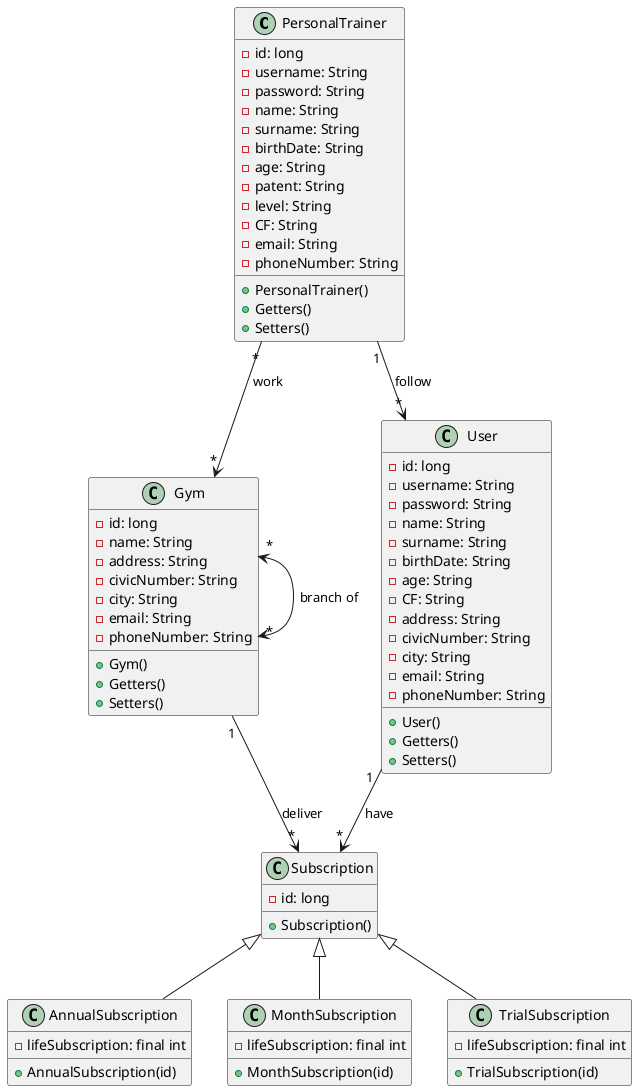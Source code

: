 @startuml umlDiagram
class PersonalTrainer {
    - id: long
    - username: String
    - password: String
    - name: String
    - surname: String
    - birthDate: String
    - age: String
    - patent: String
    - level: String
    - CF: String
    - email: String
    - phoneNumber: String
    + PersonalTrainer()
    + Getters()
    + Setters()
}

class Gym {
    - id: long
    - name: String
	- address: String
    - civicNumber: String
    - city: String
    - email: String
    - phoneNumber: String
    + Gym()
    + Getters()
    + Setters()
}

class User {
    - id: long
    - username: String
    - password: String
    - name: String
    - surname: String
    - birthDate: String
    - age: String
    - CF: String
	- address: String
    - civicNumber: String
    - city: String
    - email: String
    - phoneNumber: String
    + User()
    + Getters()
    + Setters()
}

class Subscription {
    - id: long
    + Subscription() 
}

class AnnualSubscription extends Subscription {
        - lifeSubscription: final int
        + AnnualSubscription(id)
}

class MonthSubscription extends Subscription {
        - lifeSubscription: final int
        + MonthSubscription(id)
}

class TrialSubscription extends Subscription {
        - lifeSubscription: final int
        + TrialSubscription(id)
}

PersonalTrainer "1" --> "*" User : follow
PersonalTrainer "*" --> "*" Gym : work
Gym "*" <--> "*" Gym : branch of
Gym "1" --> "*" Subscription : deliver
User "1" --> "*" Subscription : have
@enduml